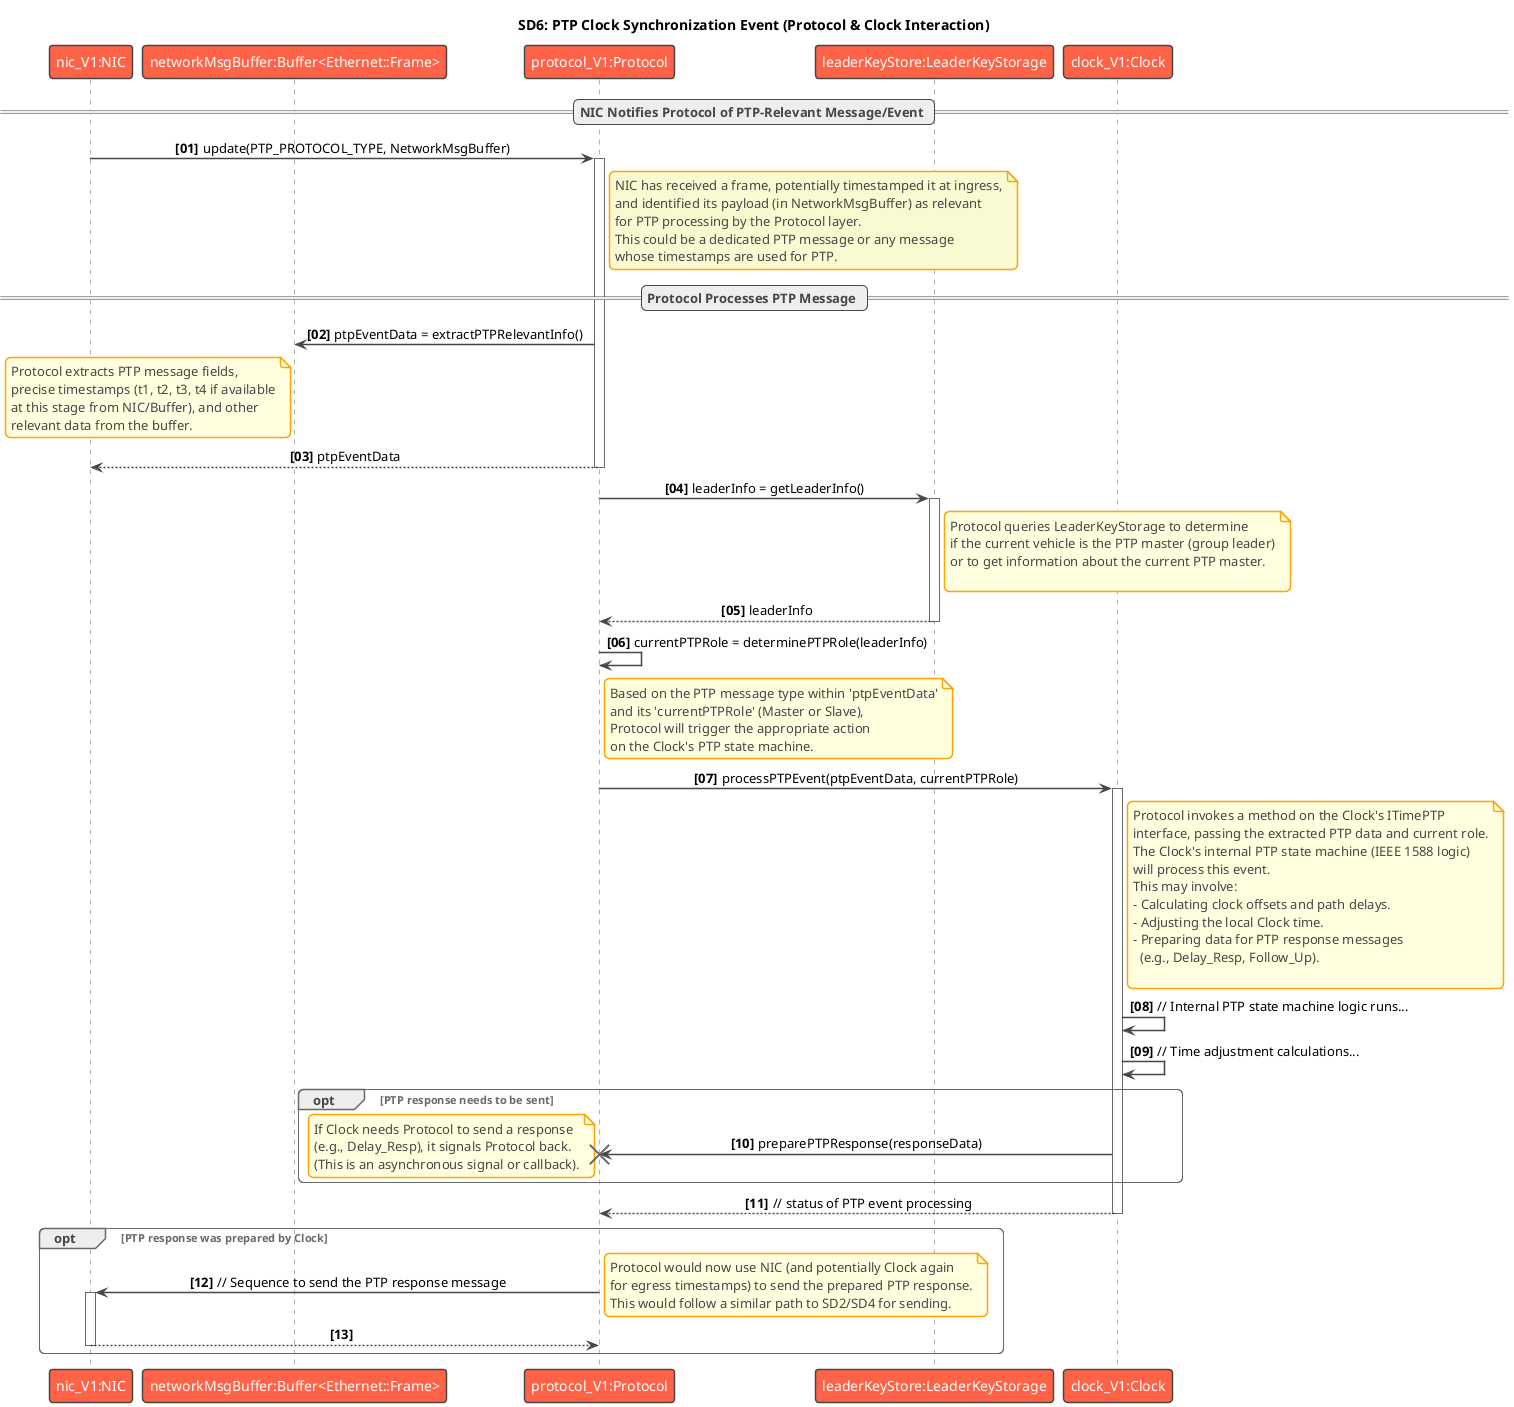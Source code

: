 @startuml SD6_PTP_Clock_Synchronization_Event
!theme vibrant
title SD6: PTP Clock Synchronization Event (Protocol & Clock Interaction)

participant "nic_V1:NIC" as NIC
participant "networkMsgBuffer:Buffer<Ethernet::Frame>" as NetworkMsgBuffer
participant "protocol_V1:Protocol" as Protocol
participant "leaderKeyStore:LeaderKeyStorage" as LeaderKeyStore
participant "clock_V1:Clock" as Clock

skinparam sequenceMessageAlign center
skinparam actorBackgroundColor LightBlue
skinparam actorBorderColor Blue
skinparam participantBackgroundColor LightGreen
skinparam participantBorderColor Green
skinparam roundcorner 10
skinparam noteBackgroundColor LightYellow
skinparam noteBorderColor Orange
skinparam sequenceArrowThickness 1.5
skinparam lifelineMaxMessageSize 400

autonumber "<b>[00]"

== NIC Notifies Protocol of PTP-Relevant Message/Event ==
NIC -> Protocol ++ : update(PTP_PROTOCOL_TYPE, NetworkMsgBuffer)
    note right of Protocol #LightGoldenRodYellow
        NIC has received a frame, potentially timestamped it at ingress,
        and identified its payload (in NetworkMsgBuffer) as relevant
        for PTP processing by the Protocol layer.
        This could be a dedicated PTP message or any message
        whose timestamps are used for PTP.
    end note

== Protocol Processes PTP Message ==
Protocol -> NetworkMsgBuffer : ptpEventData = extractPTPRelevantInfo()
    note left of NetworkMsgBuffer
        Protocol extracts PTP message fields,
        precise timestamps (t1, t2, t3, t4 if available
        at this stage from NIC/Buffer), and other
        relevant data from the buffer.
    end note
return ptpEventData

Protocol -> LeaderKeyStore ++ : leaderInfo = getLeaderInfo()
    note right of LeaderKeyStore
        Protocol queries LeaderKeyStorage to determine
        if the current vehicle is the PTP master (group leader)
        or to get information about the current PTP master.
       
    end note
return leaderInfo
deactivate LeaderKeyStore

Protocol -> Protocol : currentPTPRole = determinePTPRole(leaderInfo)

note right of Protocol #LightYellow
    Based on the PTP message type within 'ptpEventData'
    and its 'currentPTPRole' (Master or Slave),
    Protocol will trigger the appropriate action
    on the Clock's PTP state machine.
end note

Protocol -> Clock ++ : processPTPEvent(ptpEventData, currentPTPRole)
    note right of Clock
        Protocol invokes a method on the Clock's ITimePTP
        interface, passing the extracted PTP data and current role.
        The Clock's internal PTP state machine (IEEE 1588 logic)
        will process this event.
        This may involve:
        - Calculating clock offsets and path delays.
        - Adjusting the local Clock time.
        - Preparing data for PTP response messages
          (e.g., Delay_Resp, Follow_Up).
       
    end note
    Clock -> Clock : // Internal PTP state machine logic runs...
    Clock -> Clock : // Time adjustment calculations...
    opt PTP response needs to be sent
        Clock -> Protocol !! : preparePTPResponse(responseData)
            note left
                If Clock needs Protocol to send a response
                (e.g., Delay_Resp), it signals Protocol back.
                (This is an asynchronous signal or callback).
            end note
    end
return // status of PTP event processing
deactivate Clock

opt PTP response was prepared by Clock
    Protocol -> NIC ++ : // Sequence to send the PTP response message
        note right
            Protocol would now use NIC (and potentially Clock again
            for egress timestamps) to send the prepared PTP response.
            This would follow a similar path to SD2/SD4 for sending.
        end note
    return
    deactivate NIC
end

' Protocol may free the NetworkMsgBuffer if it was responsible for it after NIC.update
' This depends on buffer ownership rules between NIC and Protocol.
' Assuming NIC's observer pattern for 'update' implies Protocol should handle
' the buffer it received, potentially by calling a 'free' or 'release' on NIC later
' or if the buffer is processed by a higher layer (Communicator) which then calls NIC.receive->NIC.free
' For this diagram, focus is on PTP processing itself, not generic buffer freeing by Protocol.

deactivate Protocol

@enduml